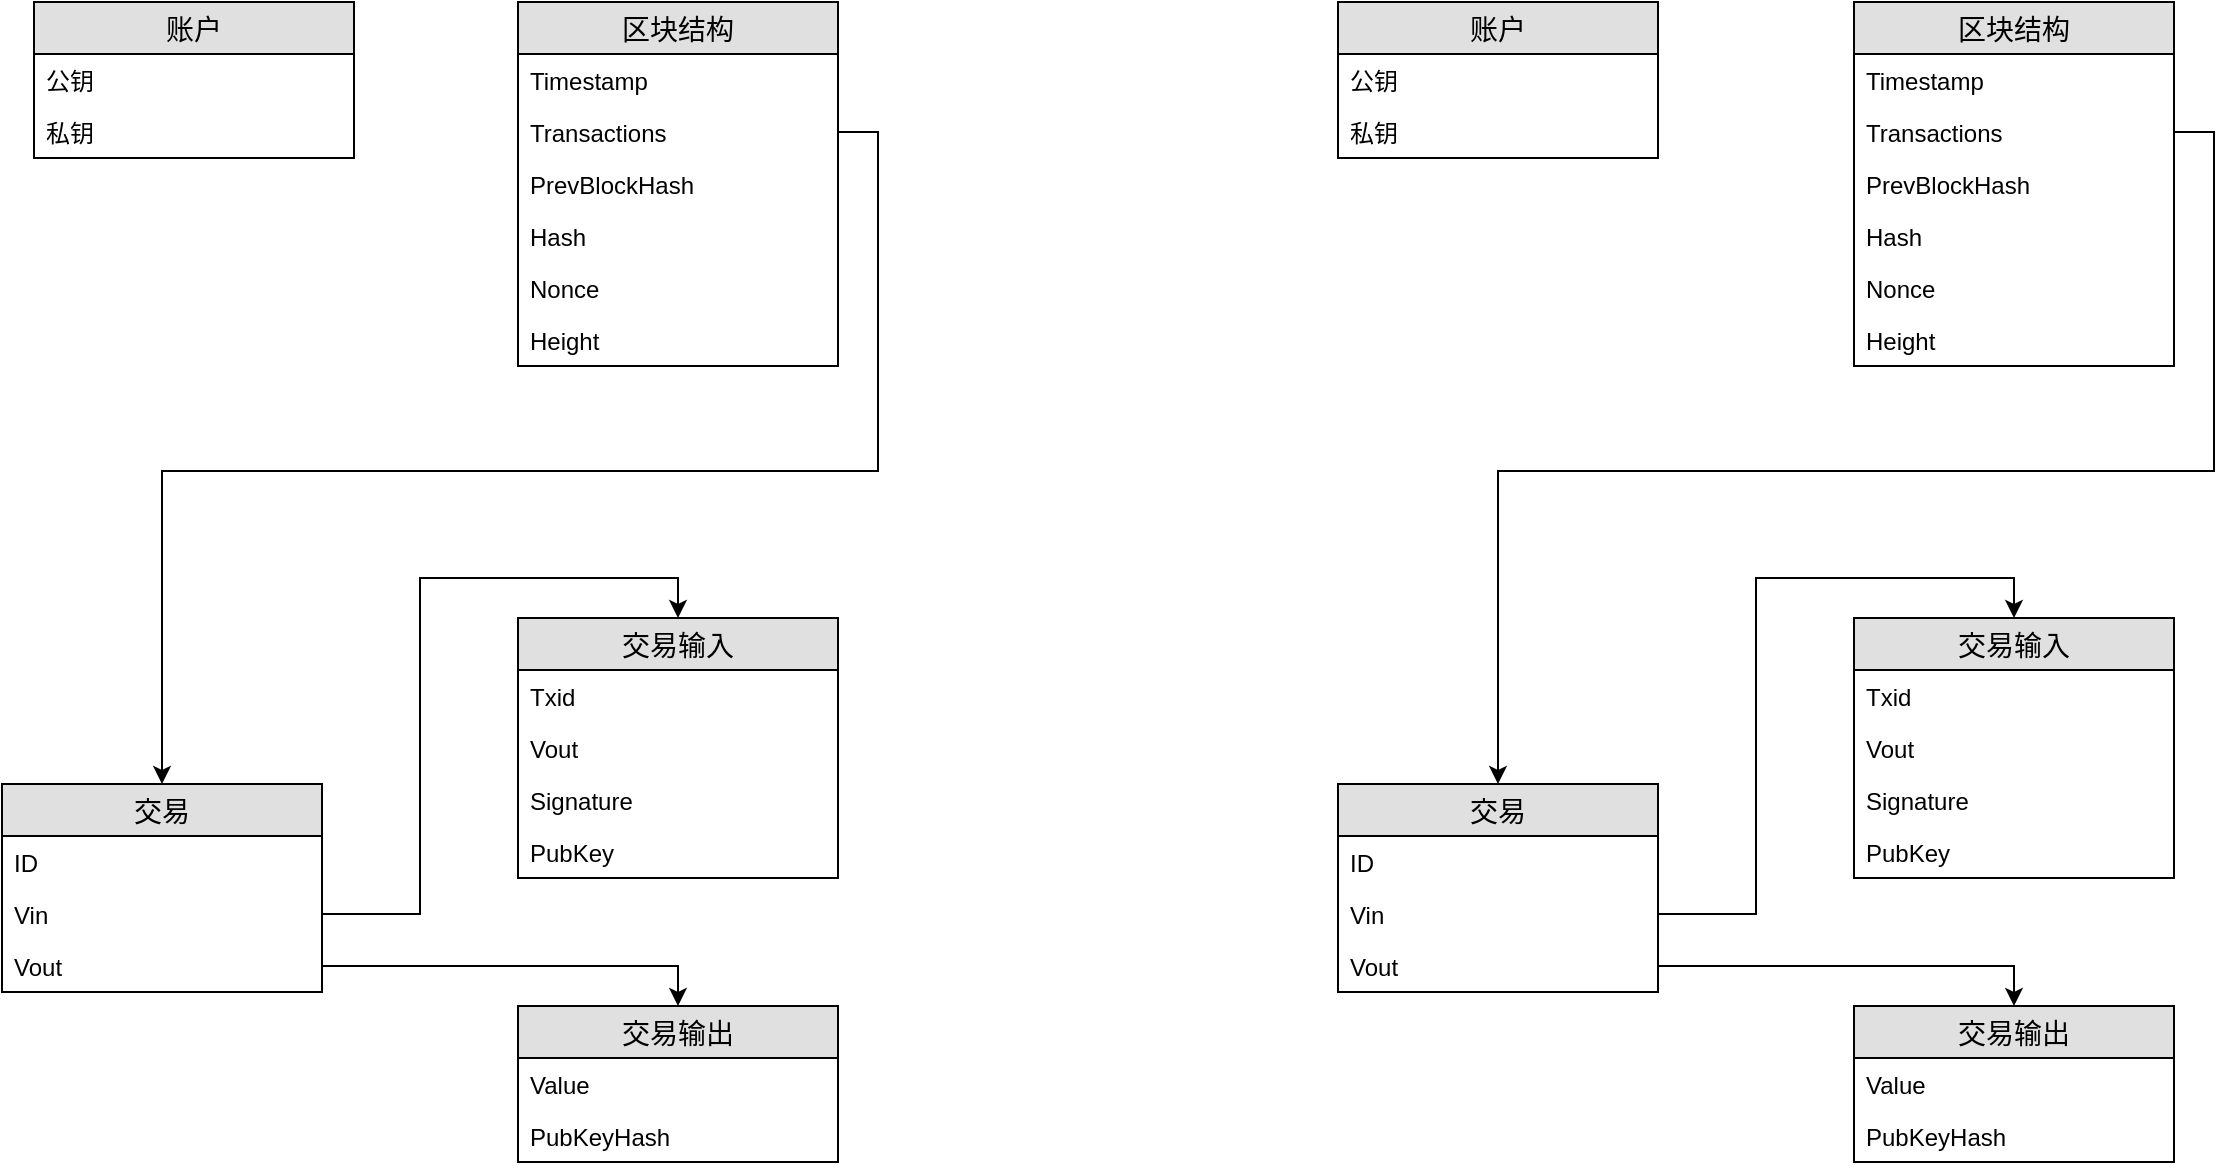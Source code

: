<mxfile pages="1" version="11.2.9" type="github"><diagram id="iDRUR-TPC9FBBq83nX0D" name="第 1 页"><mxGraphModel dx="1822" dy="794" grid="0" gridSize="10" guides="1" tooltips="1" connect="1" arrows="1" fold="1" page="0" pageScale="1" pageWidth="827" pageHeight="1169" math="0" shadow="0"><root><mxCell id="0"/><mxCell id="1" parent="0"/><mxCell id="pDNvD17WXWYoY0awfkyG-1" value="区块结构" style="swimlane;fontStyle=0;childLayout=stackLayout;horizontal=1;startSize=26;fillColor=#e0e0e0;horizontalStack=0;resizeParent=1;resizeParentMax=0;resizeLast=0;collapsible=1;marginBottom=0;swimlaneFillColor=#ffffff;align=center;fontSize=14;" parent="1" vertex="1"><mxGeometry x="-67" y="103" width="160" height="182" as="geometry"/></mxCell><mxCell id="pDNvD17WXWYoY0awfkyG-2" value="Timestamp" style="text;strokeColor=none;fillColor=none;spacingLeft=4;spacingRight=4;overflow=hidden;rotatable=0;points=[[0,0.5],[1,0.5]];portConstraint=eastwest;fontSize=12;" parent="pDNvD17WXWYoY0awfkyG-1" vertex="1"><mxGeometry y="26" width="160" height="26" as="geometry"/></mxCell><mxCell id="pDNvD17WXWYoY0awfkyG-3" value="Transactions" style="text;strokeColor=none;fillColor=none;spacingLeft=4;spacingRight=4;overflow=hidden;rotatable=0;points=[[0,0.5],[1,0.5]];portConstraint=eastwest;fontSize=12;" parent="pDNvD17WXWYoY0awfkyG-1" vertex="1"><mxGeometry y="52" width="160" height="26" as="geometry"/></mxCell><mxCell id="pDNvD17WXWYoY0awfkyG-4" value="PrevBlockHash" style="text;strokeColor=none;fillColor=none;spacingLeft=4;spacingRight=4;overflow=hidden;rotatable=0;points=[[0,0.5],[1,0.5]];portConstraint=eastwest;fontSize=12;" parent="pDNvD17WXWYoY0awfkyG-1" vertex="1"><mxGeometry y="78" width="160" height="26" as="geometry"/></mxCell><mxCell id="pDNvD17WXWYoY0awfkyG-5" value="Hash" style="text;strokeColor=none;fillColor=none;spacingLeft=4;spacingRight=4;overflow=hidden;rotatable=0;points=[[0,0.5],[1,0.5]];portConstraint=eastwest;fontSize=12;" parent="pDNvD17WXWYoY0awfkyG-1" vertex="1"><mxGeometry y="104" width="160" height="26" as="geometry"/></mxCell><mxCell id="pDNvD17WXWYoY0awfkyG-6" value="Nonce" style="text;strokeColor=none;fillColor=none;spacingLeft=4;spacingRight=4;overflow=hidden;rotatable=0;points=[[0,0.5],[1,0.5]];portConstraint=eastwest;fontSize=12;" parent="pDNvD17WXWYoY0awfkyG-1" vertex="1"><mxGeometry y="130" width="160" height="26" as="geometry"/></mxCell><mxCell id="pDNvD17WXWYoY0awfkyG-7" value="Height" style="text;strokeColor=none;fillColor=none;spacingLeft=4;spacingRight=4;overflow=hidden;rotatable=0;points=[[0,0.5],[1,0.5]];portConstraint=eastwest;fontSize=12;" parent="pDNvD17WXWYoY0awfkyG-1" vertex="1"><mxGeometry y="156" width="160" height="26" as="geometry"/></mxCell><mxCell id="pDNvD17WXWYoY0awfkyG-8" value="账户" style="swimlane;fontStyle=0;childLayout=stackLayout;horizontal=1;startSize=26;fillColor=#e0e0e0;horizontalStack=0;resizeParent=1;resizeParentMax=0;resizeLast=0;collapsible=1;marginBottom=0;swimlaneFillColor=#ffffff;align=center;fontSize=14;" parent="1" vertex="1"><mxGeometry x="-309" y="103" width="160" height="78" as="geometry"/></mxCell><mxCell id="pDNvD17WXWYoY0awfkyG-9" value="公钥" style="text;strokeColor=none;fillColor=none;spacingLeft=4;spacingRight=4;overflow=hidden;rotatable=0;points=[[0,0.5],[1,0.5]];portConstraint=eastwest;fontSize=12;" parent="pDNvD17WXWYoY0awfkyG-8" vertex="1"><mxGeometry y="26" width="160" height="26" as="geometry"/></mxCell><mxCell id="pDNvD17WXWYoY0awfkyG-10" value="私钥" style="text;strokeColor=none;fillColor=none;spacingLeft=4;spacingRight=4;overflow=hidden;rotatable=0;points=[[0,0.5],[1,0.5]];portConstraint=eastwest;fontSize=12;" parent="pDNvD17WXWYoY0awfkyG-8" vertex="1"><mxGeometry y="52" width="160" height="26" as="geometry"/></mxCell><mxCell id="pDNvD17WXWYoY0awfkyG-15" value="交易" style="swimlane;fontStyle=0;childLayout=stackLayout;horizontal=1;startSize=26;fillColor=#e0e0e0;horizontalStack=0;resizeParent=1;resizeParentMax=0;resizeLast=0;collapsible=1;marginBottom=0;swimlaneFillColor=#ffffff;align=center;fontSize=14;" parent="1" vertex="1"><mxGeometry x="-325" y="494" width="160" height="104" as="geometry"/></mxCell><mxCell id="pDNvD17WXWYoY0awfkyG-16" value="ID" style="text;strokeColor=none;fillColor=none;spacingLeft=4;spacingRight=4;overflow=hidden;rotatable=0;points=[[0,0.5],[1,0.5]];portConstraint=eastwest;fontSize=12;" parent="pDNvD17WXWYoY0awfkyG-15" vertex="1"><mxGeometry y="26" width="160" height="26" as="geometry"/></mxCell><mxCell id="pDNvD17WXWYoY0awfkyG-17" value="Vin" style="text;strokeColor=none;fillColor=none;spacingLeft=4;spacingRight=4;overflow=hidden;rotatable=0;points=[[0,0.5],[1,0.5]];portConstraint=eastwest;fontSize=12;" parent="pDNvD17WXWYoY0awfkyG-15" vertex="1"><mxGeometry y="52" width="160" height="26" as="geometry"/></mxCell><mxCell id="pDNvD17WXWYoY0awfkyG-18" value="Vout" style="text;strokeColor=none;fillColor=none;spacingLeft=4;spacingRight=4;overflow=hidden;rotatable=0;points=[[0,0.5],[1,0.5]];portConstraint=eastwest;fontSize=12;" parent="pDNvD17WXWYoY0awfkyG-15" vertex="1"><mxGeometry y="78" width="160" height="26" as="geometry"/></mxCell><mxCell id="pDNvD17WXWYoY0awfkyG-19" value="交易输入" style="swimlane;fontStyle=0;childLayout=stackLayout;horizontal=1;startSize=26;fillColor=#e0e0e0;horizontalStack=0;resizeParent=1;resizeParentMax=0;resizeLast=0;collapsible=1;marginBottom=0;swimlaneFillColor=#ffffff;align=center;fontSize=14;" parent="1" vertex="1"><mxGeometry x="-67" y="411" width="160" height="130" as="geometry"/></mxCell><mxCell id="pDNvD17WXWYoY0awfkyG-20" value="Txid" style="text;strokeColor=none;fillColor=none;spacingLeft=4;spacingRight=4;overflow=hidden;rotatable=0;points=[[0,0.5],[1,0.5]];portConstraint=eastwest;fontSize=12;" parent="pDNvD17WXWYoY0awfkyG-19" vertex="1"><mxGeometry y="26" width="160" height="26" as="geometry"/></mxCell><mxCell id="pDNvD17WXWYoY0awfkyG-21" value="Vout" style="text;strokeColor=none;fillColor=none;spacingLeft=4;spacingRight=4;overflow=hidden;rotatable=0;points=[[0,0.5],[1,0.5]];portConstraint=eastwest;fontSize=12;" parent="pDNvD17WXWYoY0awfkyG-19" vertex="1"><mxGeometry y="52" width="160" height="26" as="geometry"/></mxCell><mxCell id="pDNvD17WXWYoY0awfkyG-22" value="Signature" style="text;strokeColor=none;fillColor=none;spacingLeft=4;spacingRight=4;overflow=hidden;rotatable=0;points=[[0,0.5],[1,0.5]];portConstraint=eastwest;fontSize=12;" parent="pDNvD17WXWYoY0awfkyG-19" vertex="1"><mxGeometry y="78" width="160" height="26" as="geometry"/></mxCell><mxCell id="pDNvD17WXWYoY0awfkyG-28" value="PubKey" style="text;strokeColor=none;fillColor=none;spacingLeft=4;spacingRight=4;overflow=hidden;rotatable=0;points=[[0,0.5],[1,0.5]];portConstraint=eastwest;fontSize=12;" parent="pDNvD17WXWYoY0awfkyG-19" vertex="1"><mxGeometry y="104" width="160" height="26" as="geometry"/></mxCell><mxCell id="pDNvD17WXWYoY0awfkyG-23" value="交易输出" style="swimlane;fontStyle=0;childLayout=stackLayout;horizontal=1;startSize=26;fillColor=#e0e0e0;horizontalStack=0;resizeParent=1;resizeParentMax=0;resizeLast=0;collapsible=1;marginBottom=0;swimlaneFillColor=#ffffff;align=center;fontSize=14;" parent="1" vertex="1"><mxGeometry x="-67" y="605" width="160" height="78" as="geometry"/></mxCell><mxCell id="pDNvD17WXWYoY0awfkyG-24" value="Value" style="text;strokeColor=none;fillColor=none;spacingLeft=4;spacingRight=4;overflow=hidden;rotatable=0;points=[[0,0.5],[1,0.5]];portConstraint=eastwest;fontSize=12;" parent="pDNvD17WXWYoY0awfkyG-23" vertex="1"><mxGeometry y="26" width="160" height="26" as="geometry"/></mxCell><mxCell id="pDNvD17WXWYoY0awfkyG-25" value="PubKeyHash" style="text;strokeColor=none;fillColor=none;spacingLeft=4;spacingRight=4;overflow=hidden;rotatable=0;points=[[0,0.5],[1,0.5]];portConstraint=eastwest;fontSize=12;" parent="pDNvD17WXWYoY0awfkyG-23" vertex="1"><mxGeometry y="52" width="160" height="26" as="geometry"/></mxCell><mxCell id="pDNvD17WXWYoY0awfkyG-30" style="edgeStyle=orthogonalEdgeStyle;rounded=0;orthogonalLoop=1;jettySize=auto;html=1;exitX=1;exitY=0.5;exitDx=0;exitDy=0;entryX=0.5;entryY=0;entryDx=0;entryDy=0;" parent="1" source="pDNvD17WXWYoY0awfkyG-17" target="pDNvD17WXWYoY0awfkyG-19" edge="1"><mxGeometry relative="1" as="geometry"/></mxCell><mxCell id="pDNvD17WXWYoY0awfkyG-31" style="edgeStyle=orthogonalEdgeStyle;rounded=0;orthogonalLoop=1;jettySize=auto;html=1;exitX=1;exitY=0.5;exitDx=0;exitDy=0;entryX=0.5;entryY=0;entryDx=0;entryDy=0;" parent="1" source="pDNvD17WXWYoY0awfkyG-18" target="pDNvD17WXWYoY0awfkyG-23" edge="1"><mxGeometry relative="1" as="geometry"/></mxCell><mxCell id="pDNvD17WXWYoY0awfkyG-33" style="edgeStyle=orthogonalEdgeStyle;rounded=0;orthogonalLoop=1;jettySize=auto;html=1;exitX=1;exitY=0.5;exitDx=0;exitDy=0;" parent="1" source="pDNvD17WXWYoY0awfkyG-3" target="pDNvD17WXWYoY0awfkyG-15" edge="1"><mxGeometry relative="1" as="geometry"/></mxCell><mxCell id="rmLEwJgq2sEauWwqbLfc-2" value="区块结构" style="swimlane;fontStyle=0;childLayout=stackLayout;horizontal=1;startSize=26;fillColor=#e0e0e0;horizontalStack=0;resizeParent=1;resizeParentMax=0;resizeLast=0;collapsible=1;marginBottom=0;swimlaneFillColor=#ffffff;align=center;fontSize=14;" vertex="1" parent="1"><mxGeometry x="601" y="103" width="160" height="182" as="geometry"/></mxCell><mxCell id="rmLEwJgq2sEauWwqbLfc-3" value="Timestamp" style="text;strokeColor=none;fillColor=none;spacingLeft=4;spacingRight=4;overflow=hidden;rotatable=0;points=[[0,0.5],[1,0.5]];portConstraint=eastwest;fontSize=12;" vertex="1" parent="rmLEwJgq2sEauWwqbLfc-2"><mxGeometry y="26" width="160" height="26" as="geometry"/></mxCell><mxCell id="rmLEwJgq2sEauWwqbLfc-4" value="Transactions" style="text;strokeColor=none;fillColor=none;spacingLeft=4;spacingRight=4;overflow=hidden;rotatable=0;points=[[0,0.5],[1,0.5]];portConstraint=eastwest;fontSize=12;" vertex="1" parent="rmLEwJgq2sEauWwqbLfc-2"><mxGeometry y="52" width="160" height="26" as="geometry"/></mxCell><mxCell id="rmLEwJgq2sEauWwqbLfc-5" value="PrevBlockHash" style="text;strokeColor=none;fillColor=none;spacingLeft=4;spacingRight=4;overflow=hidden;rotatable=0;points=[[0,0.5],[1,0.5]];portConstraint=eastwest;fontSize=12;" vertex="1" parent="rmLEwJgq2sEauWwqbLfc-2"><mxGeometry y="78" width="160" height="26" as="geometry"/></mxCell><mxCell id="rmLEwJgq2sEauWwqbLfc-6" value="Hash" style="text;strokeColor=none;fillColor=none;spacingLeft=4;spacingRight=4;overflow=hidden;rotatable=0;points=[[0,0.5],[1,0.5]];portConstraint=eastwest;fontSize=12;" vertex="1" parent="rmLEwJgq2sEauWwqbLfc-2"><mxGeometry y="104" width="160" height="26" as="geometry"/></mxCell><mxCell id="rmLEwJgq2sEauWwqbLfc-7" value="Nonce" style="text;strokeColor=none;fillColor=none;spacingLeft=4;spacingRight=4;overflow=hidden;rotatable=0;points=[[0,0.5],[1,0.5]];portConstraint=eastwest;fontSize=12;" vertex="1" parent="rmLEwJgq2sEauWwqbLfc-2"><mxGeometry y="130" width="160" height="26" as="geometry"/></mxCell><mxCell id="rmLEwJgq2sEauWwqbLfc-8" value="Height" style="text;strokeColor=none;fillColor=none;spacingLeft=4;spacingRight=4;overflow=hidden;rotatable=0;points=[[0,0.5],[1,0.5]];portConstraint=eastwest;fontSize=12;" vertex="1" parent="rmLEwJgq2sEauWwqbLfc-2"><mxGeometry y="156" width="160" height="26" as="geometry"/></mxCell><mxCell id="rmLEwJgq2sEauWwqbLfc-9" value="账户" style="swimlane;fontStyle=0;childLayout=stackLayout;horizontal=1;startSize=26;fillColor=#e0e0e0;horizontalStack=0;resizeParent=1;resizeParentMax=0;resizeLast=0;collapsible=1;marginBottom=0;swimlaneFillColor=#ffffff;align=center;fontSize=14;" vertex="1" parent="1"><mxGeometry x="343" y="103" width="160" height="78" as="geometry"/></mxCell><mxCell id="rmLEwJgq2sEauWwqbLfc-10" value="公钥" style="text;strokeColor=none;fillColor=none;spacingLeft=4;spacingRight=4;overflow=hidden;rotatable=0;points=[[0,0.5],[1,0.5]];portConstraint=eastwest;fontSize=12;" vertex="1" parent="rmLEwJgq2sEauWwqbLfc-9"><mxGeometry y="26" width="160" height="26" as="geometry"/></mxCell><mxCell id="rmLEwJgq2sEauWwqbLfc-11" value="私钥" style="text;strokeColor=none;fillColor=none;spacingLeft=4;spacingRight=4;overflow=hidden;rotatable=0;points=[[0,0.5],[1,0.5]];portConstraint=eastwest;fontSize=12;" vertex="1" parent="rmLEwJgq2sEauWwqbLfc-9"><mxGeometry y="52" width="160" height="26" as="geometry"/></mxCell><mxCell id="rmLEwJgq2sEauWwqbLfc-12" value="交易" style="swimlane;fontStyle=0;childLayout=stackLayout;horizontal=1;startSize=26;fillColor=#e0e0e0;horizontalStack=0;resizeParent=1;resizeParentMax=0;resizeLast=0;collapsible=1;marginBottom=0;swimlaneFillColor=#ffffff;align=center;fontSize=14;" vertex="1" parent="1"><mxGeometry x="343" y="494" width="160" height="104" as="geometry"/></mxCell><mxCell id="rmLEwJgq2sEauWwqbLfc-13" value="ID" style="text;strokeColor=none;fillColor=none;spacingLeft=4;spacingRight=4;overflow=hidden;rotatable=0;points=[[0,0.5],[1,0.5]];portConstraint=eastwest;fontSize=12;" vertex="1" parent="rmLEwJgq2sEauWwqbLfc-12"><mxGeometry y="26" width="160" height="26" as="geometry"/></mxCell><mxCell id="rmLEwJgq2sEauWwqbLfc-14" value="Vin" style="text;strokeColor=none;fillColor=none;spacingLeft=4;spacingRight=4;overflow=hidden;rotatable=0;points=[[0,0.5],[1,0.5]];portConstraint=eastwest;fontSize=12;" vertex="1" parent="rmLEwJgq2sEauWwqbLfc-12"><mxGeometry y="52" width="160" height="26" as="geometry"/></mxCell><mxCell id="rmLEwJgq2sEauWwqbLfc-15" value="Vout" style="text;strokeColor=none;fillColor=none;spacingLeft=4;spacingRight=4;overflow=hidden;rotatable=0;points=[[0,0.5],[1,0.5]];portConstraint=eastwest;fontSize=12;" vertex="1" parent="rmLEwJgq2sEauWwqbLfc-12"><mxGeometry y="78" width="160" height="26" as="geometry"/></mxCell><mxCell id="rmLEwJgq2sEauWwqbLfc-16" value="交易输入" style="swimlane;fontStyle=0;childLayout=stackLayout;horizontal=1;startSize=26;fillColor=#e0e0e0;horizontalStack=0;resizeParent=1;resizeParentMax=0;resizeLast=0;collapsible=1;marginBottom=0;swimlaneFillColor=#ffffff;align=center;fontSize=14;" vertex="1" parent="1"><mxGeometry x="601" y="411" width="160" height="130" as="geometry"/></mxCell><mxCell id="rmLEwJgq2sEauWwqbLfc-17" value="Txid" style="text;strokeColor=none;fillColor=none;spacingLeft=4;spacingRight=4;overflow=hidden;rotatable=0;points=[[0,0.5],[1,0.5]];portConstraint=eastwest;fontSize=12;" vertex="1" parent="rmLEwJgq2sEauWwqbLfc-16"><mxGeometry y="26" width="160" height="26" as="geometry"/></mxCell><mxCell id="rmLEwJgq2sEauWwqbLfc-18" value="Vout" style="text;strokeColor=none;fillColor=none;spacingLeft=4;spacingRight=4;overflow=hidden;rotatable=0;points=[[0,0.5],[1,0.5]];portConstraint=eastwest;fontSize=12;" vertex="1" parent="rmLEwJgq2sEauWwqbLfc-16"><mxGeometry y="52" width="160" height="26" as="geometry"/></mxCell><mxCell id="rmLEwJgq2sEauWwqbLfc-19" value="Signature" style="text;strokeColor=none;fillColor=none;spacingLeft=4;spacingRight=4;overflow=hidden;rotatable=0;points=[[0,0.5],[1,0.5]];portConstraint=eastwest;fontSize=12;" vertex="1" parent="rmLEwJgq2sEauWwqbLfc-16"><mxGeometry y="78" width="160" height="26" as="geometry"/></mxCell><mxCell id="rmLEwJgq2sEauWwqbLfc-20" value="PubKey" style="text;strokeColor=none;fillColor=none;spacingLeft=4;spacingRight=4;overflow=hidden;rotatable=0;points=[[0,0.5],[1,0.5]];portConstraint=eastwest;fontSize=12;" vertex="1" parent="rmLEwJgq2sEauWwqbLfc-16"><mxGeometry y="104" width="160" height="26" as="geometry"/></mxCell><mxCell id="rmLEwJgq2sEauWwqbLfc-21" value="交易输出" style="swimlane;fontStyle=0;childLayout=stackLayout;horizontal=1;startSize=26;fillColor=#e0e0e0;horizontalStack=0;resizeParent=1;resizeParentMax=0;resizeLast=0;collapsible=1;marginBottom=0;swimlaneFillColor=#ffffff;align=center;fontSize=14;" vertex="1" parent="1"><mxGeometry x="601" y="605" width="160" height="78" as="geometry"/></mxCell><mxCell id="rmLEwJgq2sEauWwqbLfc-22" value="Value" style="text;strokeColor=none;fillColor=none;spacingLeft=4;spacingRight=4;overflow=hidden;rotatable=0;points=[[0,0.5],[1,0.5]];portConstraint=eastwest;fontSize=12;" vertex="1" parent="rmLEwJgq2sEauWwqbLfc-21"><mxGeometry y="26" width="160" height="26" as="geometry"/></mxCell><mxCell id="rmLEwJgq2sEauWwqbLfc-23" value="PubKeyHash" style="text;strokeColor=none;fillColor=none;spacingLeft=4;spacingRight=4;overflow=hidden;rotatable=0;points=[[0,0.5],[1,0.5]];portConstraint=eastwest;fontSize=12;" vertex="1" parent="rmLEwJgq2sEauWwqbLfc-21"><mxGeometry y="52" width="160" height="26" as="geometry"/></mxCell><mxCell id="rmLEwJgq2sEauWwqbLfc-24" style="edgeStyle=orthogonalEdgeStyle;rounded=0;orthogonalLoop=1;jettySize=auto;html=1;exitX=1;exitY=0.5;exitDx=0;exitDy=0;entryX=0.5;entryY=0;entryDx=0;entryDy=0;" edge="1" source="rmLEwJgq2sEauWwqbLfc-14" target="rmLEwJgq2sEauWwqbLfc-16" parent="1"><mxGeometry relative="1" as="geometry"/></mxCell><mxCell id="rmLEwJgq2sEauWwqbLfc-25" style="edgeStyle=orthogonalEdgeStyle;rounded=0;orthogonalLoop=1;jettySize=auto;html=1;exitX=1;exitY=0.5;exitDx=0;exitDy=0;entryX=0.5;entryY=0;entryDx=0;entryDy=0;" edge="1" source="rmLEwJgq2sEauWwqbLfc-15" target="rmLEwJgq2sEauWwqbLfc-21" parent="1"><mxGeometry relative="1" as="geometry"/></mxCell><mxCell id="rmLEwJgq2sEauWwqbLfc-26" style="edgeStyle=orthogonalEdgeStyle;rounded=0;orthogonalLoop=1;jettySize=auto;html=1;exitX=1;exitY=0.5;exitDx=0;exitDy=0;" edge="1" source="rmLEwJgq2sEauWwqbLfc-4" target="rmLEwJgq2sEauWwqbLfc-12" parent="1"><mxGeometry relative="1" as="geometry"/></mxCell></root></mxGraphModel></diagram></mxfile>